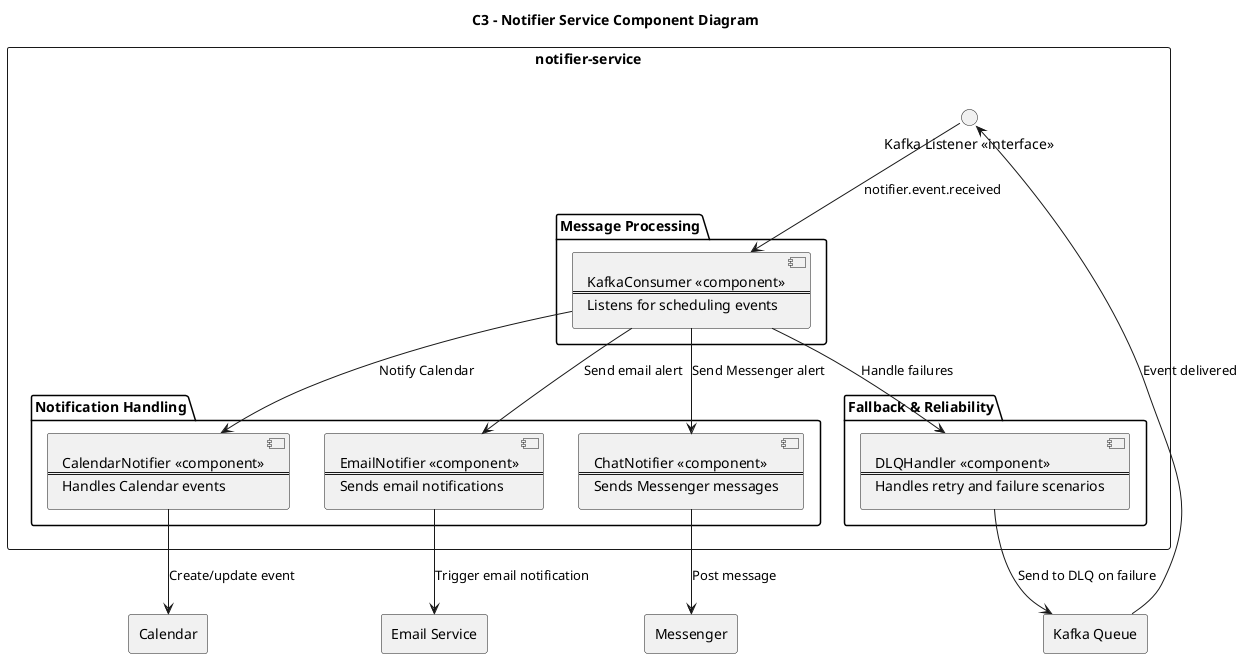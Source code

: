 @startuml
!define COMPONENT component
!define CONTAINER rectangle
!define EXTERNAL_SYSTEM rectangle
!define INTERFACE interface

title C3 – Notifier Service Component Diagram

' External Systems
EXTERNAL_SYSTEM "Kafka Queue" as kafkaQueue
EXTERNAL_SYSTEM "Calendar" as calendar
EXTERNAL_SYSTEM "Email Service" as emailService
EXTERNAL_SYSTEM "Messenger" as Messenger

' Focus Container
CONTAINER "notifier-service" as notifier {
  
  package "Message Processing" {
    COMPONENT "KafkaConsumer <<component>>\n==\nListens for scheduling events" as kafkaConsumer
  }
  
  package "Notification Handling" {
    COMPONENT "CalendarNotifier <<component>>\n==\nHandles Calendar events" as calendarNotifier
    COMPONENT "EmailNotifier <<component>>\n==\nSends email notifications" as emailNotifier
    COMPONENT "ChatNotifier <<component>>\n==\nSends Messenger messages" as chatNotifier
  }
  
  package "Fallback & Reliability" {
    COMPONENT "DLQHandler <<component>>\n==\nHandles retry and failure scenarios" as dlqHandler
  }

  INTERFACE "Kafka Listener <<interface>>" as kafkaListener
}

' External Inputs
kafkaQueue --> kafkaListener : "Event delivered"
kafkaListener --> kafkaConsumer : "notifier.event.received"

' Internal Component Flow
kafkaConsumer --> calendarNotifier : "Notify Calendar"
calendarNotifier --> calendar : "Create/update event"

kafkaConsumer --> emailNotifier : "Send email alert"
emailNotifier --> emailService : "Trigger email notification"

kafkaConsumer --> chatNotifier : "Send Messenger alert"
chatNotifier --> Messenger : "Post message"

kafkaConsumer --> dlqHandler : "Handle failures"
dlqHandler --> kafkaQueue : "Send to DLQ on failure"

@enduml
